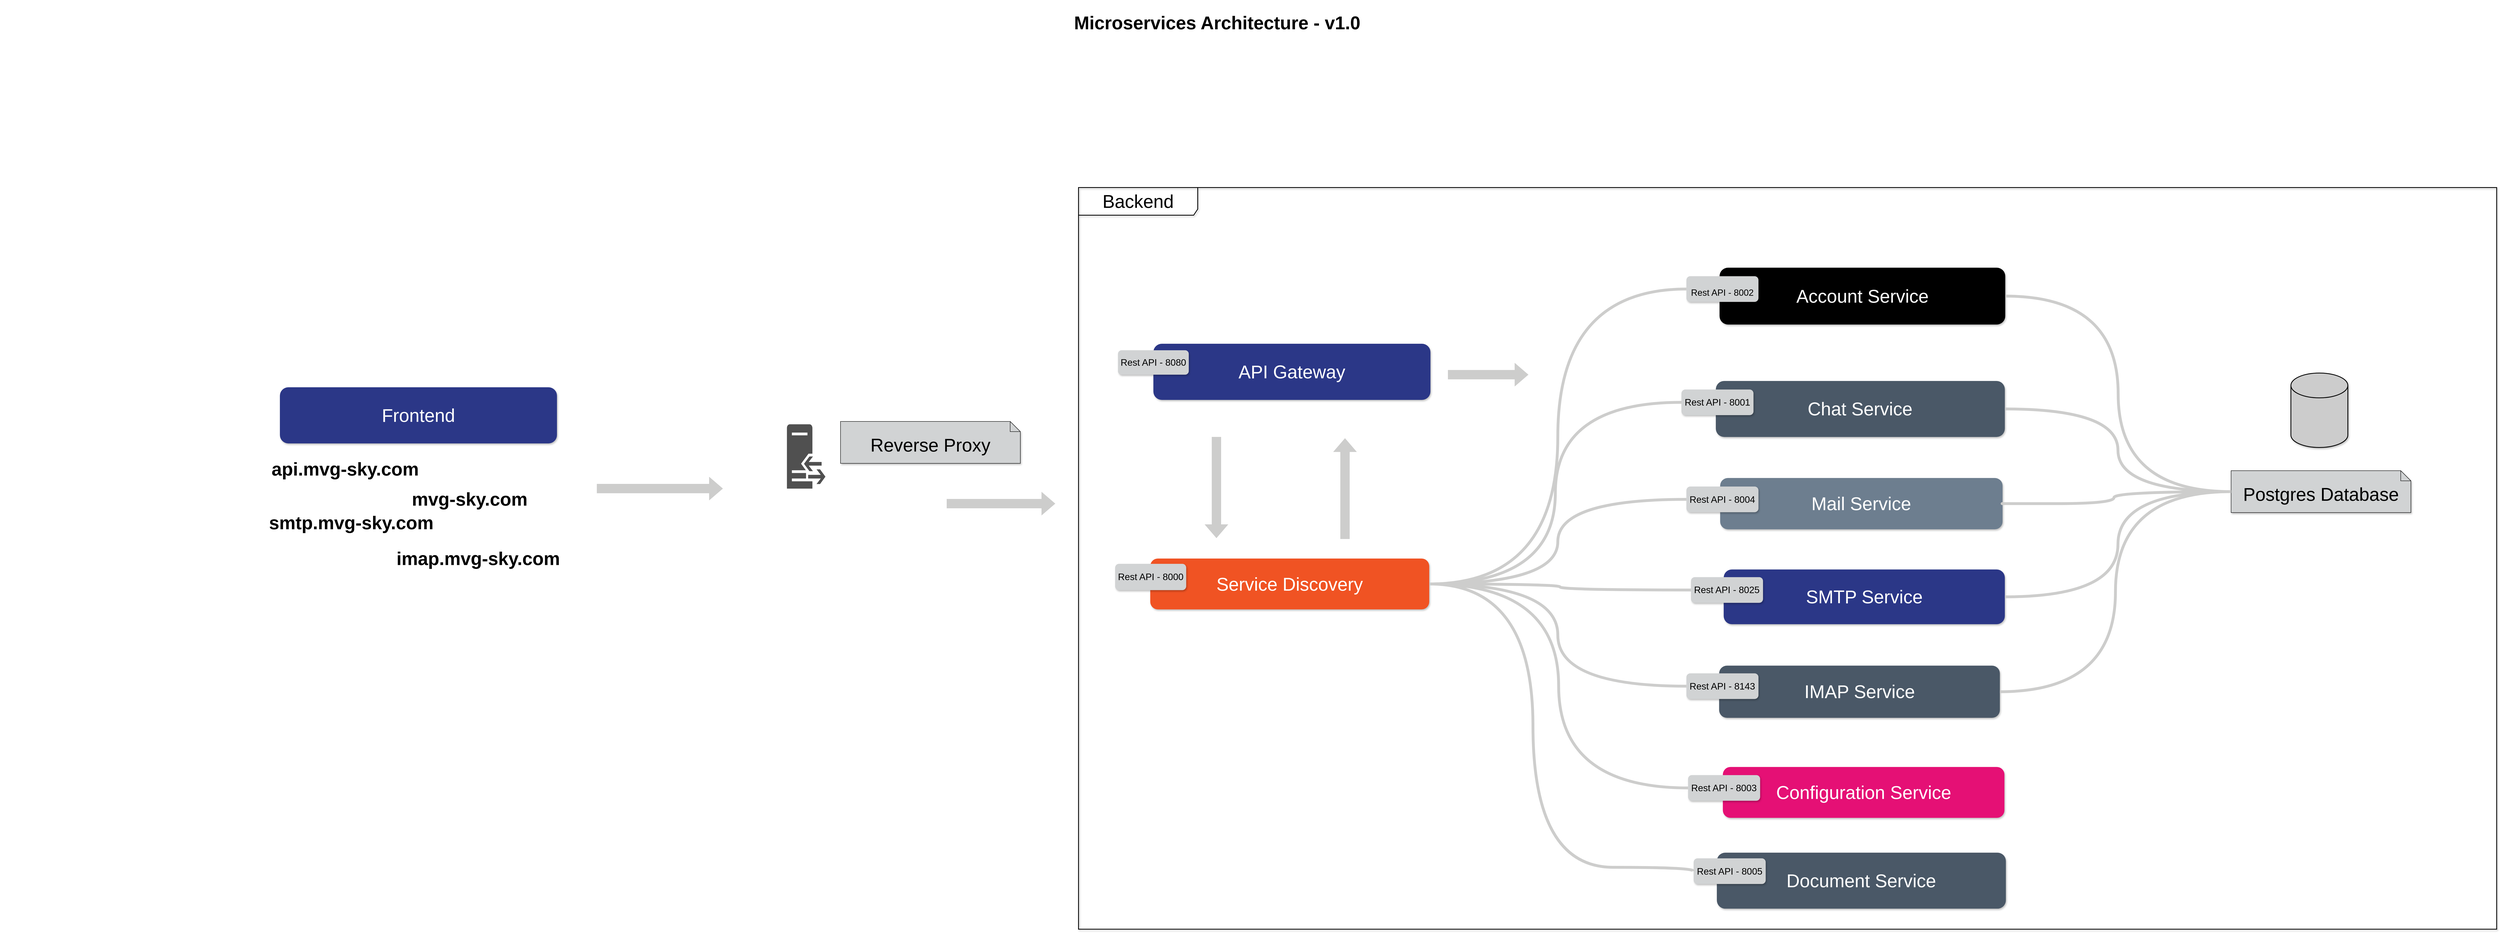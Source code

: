 <mxfile version="16.0.0" type="device"><diagram id="xArcYS4Lj_MsuabOqTbh" name="Page-1"><mxGraphModel dx="8310" dy="4390" grid="0" gridSize="10" guides="1" tooltips="1" connect="1" arrows="1" fold="1" page="1" pageScale="1" pageWidth="192000" pageHeight="108000" math="0" shadow="0"><root><mxCell id="0"/><mxCell id="1" parent="0"/><mxCell id="XoczaGIkv7f6MNonP7Z_-21" value="" style="group;fontSize=45;" parent="1" vertex="1" connectable="0"><mxGeometry x="175" y="536.5" width="335" height="279.5" as="geometry"/></mxCell><mxCell id="XoczaGIkv7f6MNonP7Z_-9" value="" style="group;strokeColor=none;strokeWidth=1;container=0;fontSize=45;" parent="XoczaGIkv7f6MNonP7Z_-21" vertex="1" connectable="0"><mxGeometry width="335" height="222" as="geometry"/></mxCell><mxCell id="SgbC2S7V0eXX1e_GKdtZ-4" value="&lt;h1 style=&quot;font-size: 45px;&quot;&gt;&lt;font style=&quot;font-size: 45px;&quot;&gt;Microservices Architecture - v1.0&lt;/font&gt;&lt;/h1&gt;" style="text;html=1;strokeColor=none;fillColor=none;spacing=5;spacingTop=-20;whiteSpace=wrap;overflow=hidden;rounded=0;strokeWidth=4;fontSize=45;align=center;" parent="1" vertex="1"><mxGeometry x="2617" y="318" width="1100" height="170" as="geometry"/></mxCell><mxCell id="SgbC2S7V0eXX1e_GKdtZ-15" value="" style="group" parent="1" vertex="1" connectable="0"><mxGeometry x="2923" y="1153" width="768" height="138" as="geometry"/></mxCell><mxCell id="SgbC2S7V0eXX1e_GKdtZ-9" value="&lt;font style=&quot;font-size: 45px;&quot;&gt;API Gateway&lt;/font&gt;" style="rounded=1;whiteSpace=wrap;html=1;fillColor=#2B3787;fontColor=#FFFFFF;shadow=1;strokeColor=none;fontSize=45;" parent="SgbC2S7V0eXX1e_GKdtZ-15" vertex="1"><mxGeometry x="87" width="681" height="138" as="geometry"/></mxCell><mxCell id="SgbC2S7V0eXX1e_GKdtZ-14" value="&lt;font style=&quot;font-size: 23px&quot;&gt;Rest API - 8080&lt;/font&gt;" style="rounded=1;whiteSpace=wrap;html=1;fontSize=20;fontColor=#000000;strokeWidth=4;fillColor=#D1D3D4;align=center;verticalAlign=middle;strokeColor=none;shadow=1;sketch=0;glass=0;" parent="SgbC2S7V0eXX1e_GKdtZ-15" vertex="1"><mxGeometry y="16" width="174" height="60" as="geometry"/></mxCell><mxCell id="SgbC2S7V0eXX1e_GKdtZ-17" value="" style="group" parent="1" vertex="1" connectable="0"><mxGeometry x="2916" y="1681" width="775" height="136" as="geometry"/></mxCell><mxCell id="SgbC2S7V0eXX1e_GKdtZ-2" value="&lt;font style=&quot;font-size: 45px;&quot;&gt;Service Discovery&lt;/font&gt;" style="rounded=1;whiteSpace=wrap;html=1;fillColor=#F05323;fontColor=#FFFFFF;shadow=1;strokeColor=none;fontSize=45;" parent="SgbC2S7V0eXX1e_GKdtZ-17" vertex="1"><mxGeometry x="86.34" width="685.66" height="125" as="geometry"/></mxCell><mxCell id="SgbC2S7V0eXX1e_GKdtZ-16" value="&lt;font style=&quot;font-size: 23px&quot;&gt;Rest API - 8000&lt;/font&gt;" style="rounded=1;whiteSpace=wrap;html=1;fontSize=20;fontColor=#000000;strokeWidth=4;fillColor=#D1D3D4;align=center;verticalAlign=middle;strokeColor=none;shadow=1;sketch=0;glass=0;" parent="SgbC2S7V0eXX1e_GKdtZ-17" vertex="1"><mxGeometry y="12.947" width="174.685" height="64.737" as="geometry"/></mxCell><mxCell id="SgbC2S7V0eXX1e_GKdtZ-34" value="" style="group;fontSize=45;" parent="1" vertex="1" connectable="0"><mxGeometry x="5659" y="1225" width="652.82" height="1367.157" as="geometry"/></mxCell><mxCell id="SgbC2S7V0eXX1e_GKdtZ-32" value="" style="strokeWidth=2;html=1;shape=mxgraph.flowchart.database;whiteSpace=wrap;rounded=1;shadow=1;glass=0;sketch=0;fontSize=45;fontColor=#000000;fillColor=#CCCCCC;align=center;verticalAlign=middle;" parent="SgbC2S7V0eXX1e_GKdtZ-34" vertex="1"><mxGeometry x="147" width="140" height="183" as="geometry"/></mxCell><mxCell id="SgbC2S7V0eXX1e_GKdtZ-33" value="Postgres Database" style="shape=note2;boundedLbl=1;whiteSpace=wrap;html=1;size=25;verticalAlign=top;align=center;rounded=1;shadow=1;glass=0;sketch=0;fontSize=45;fontColor=#000000;strokeWidth=1;fillColor=#D1D3D4;" parent="SgbC2S7V0eXX1e_GKdtZ-34" vertex="1"><mxGeometry y="240" width="442" height="103" as="geometry"/></mxCell><mxCell id="SgbC2S7V0eXX1e_GKdtZ-78" value="Backend" style="shape=umlFrame;whiteSpace=wrap;html=1;rounded=1;shadow=1;glass=0;sketch=0;fontSize=45;fontColor=#000000;strokeWidth=2;fillColor=none;align=center;verticalAlign=middle;width=293;height=68;" parent="SgbC2S7V0eXX1e_GKdtZ-34" vertex="1"><mxGeometry x="-2832.999" y="-456.004" width="3485.819" height="1823.161" as="geometry"/></mxCell><mxCell id="SgbC2S7V0eXX1e_GKdtZ-41" value="" style="group;fontSize=45;" parent="1" vertex="1" connectable="0"><mxGeometry x="1966" y="1344" width="717" height="350" as="geometry"/></mxCell><mxCell id="SgbC2S7V0eXX1e_GKdtZ-38" value="Reverse Proxy" style="shape=note2;boundedLbl=1;whiteSpace=wrap;html=1;size=25;verticalAlign=top;align=center;rounded=1;shadow=1;glass=0;sketch=0;fontSize=45;fontColor=#000000;strokeWidth=1;fillColor=#D1D3D4;fontStyle=0" parent="SgbC2S7V0eXX1e_GKdtZ-41" vertex="1"><mxGeometry x="275" width="442" height="103" as="geometry"/></mxCell><mxCell id="SgbC2S7V0eXX1e_GKdtZ-37" value="" style="group;fontSize=45;" parent="SgbC2S7V0eXX1e_GKdtZ-41" vertex="1" connectable="0"><mxGeometry y="7" width="351" height="343" as="geometry"/></mxCell><mxCell id="SgbC2S7V0eXX1e_GKdtZ-35" value="" style="sketch=0;pointerEvents=1;shadow=0;dashed=0;html=1;strokeColor=none;fillColor=#505050;labelPosition=center;verticalLabelPosition=bottom;verticalAlign=top;outlineConnect=0;align=center;shape=mxgraph.office.servers.reverse_proxy;rounded=1;glass=0;fontSize=45;fontColor=#000000;" parent="SgbC2S7V0eXX1e_GKdtZ-37" vertex="1"><mxGeometry x="143.258" width="94.668" height="158.136" as="geometry"/></mxCell><mxCell id="SgbC2S7V0eXX1e_GKdtZ-36" value="" style="shape=image;verticalLabelPosition=bottom;labelBackgroundColor=#ffffff;verticalAlign=top;aspect=fixed;imageAspect=0;image=https://huongdan.azdigi.com/wp-content/uploads/2021/04/nang-cap-phien-ban-nginx-tren-directadmin.png;fontSize=45;" parent="SgbC2S7V0eXX1e_GKdtZ-37" vertex="1"><mxGeometry y="185.977" width="330.462" height="111.214" as="geometry"/></mxCell><mxCell id="SgbC2S7V0eXX1e_GKdtZ-42" value="" style="group" parent="1" vertex="1" connectable="0"><mxGeometry x="4308" y="966" width="2006" height="1565.652" as="geometry"/></mxCell><mxCell id="SgbC2S7V0eXX1e_GKdtZ-20" value="" style="group" parent="SgbC2S7V0eXX1e_GKdtZ-42" vertex="1" connectable="0"><mxGeometry x="23.408" y="741.874" width="771.46" height="134.504" as="geometry"/></mxCell><mxCell id="SgbC2S7V0eXX1e_GKdtZ-18" value="&lt;font style=&quot;font-size: 45px;&quot;&gt;SMTP Service&lt;/font&gt;" style="rounded=1;whiteSpace=wrap;html=1;fillColor=#2B3787;fontColor=#FFFFFF;shadow=1;strokeColor=none;fontSize=45;" parent="SgbC2S7V0eXX1e_GKdtZ-20" vertex="1"><mxGeometry x="80.403" width="691.057" height="134.504" as="geometry"/></mxCell><mxCell id="SgbC2S7V0eXX1e_GKdtZ-19" value="&lt;font style=&quot;font-size: 23px&quot;&gt;Rest API - 8025&lt;/font&gt;" style="rounded=1;whiteSpace=wrap;html=1;fontSize=20;fontColor=#000000;strokeWidth=4;fillColor=#D1D3D4;align=center;verticalAlign=middle;strokeColor=none;shadow=1;sketch=0;glass=0;" parent="SgbC2S7V0eXX1e_GKdtZ-20" vertex="1"><mxGeometry y="18.915" width="177.09" height="63.049" as="geometry"/></mxCell><mxCell id="SgbC2S7V0eXX1e_GKdtZ-23" value="" style="group" parent="SgbC2S7V0eXX1e_GKdtZ-42" vertex="1" connectable="0"><mxGeometry x="12.213" y="978.307" width="770.442" height="128.199" as="geometry"/></mxCell><mxCell id="SgbC2S7V0eXX1e_GKdtZ-21" value="&lt;font style=&quot;font-size: 45px;&quot;&gt;IMAP Service&lt;/font&gt;" style="rounded=1;whiteSpace=wrap;html=1;fillColor=#4A5867;fontColor=#FFFFFF;shadow=1;strokeColor=none;fontSize=45;" parent="SgbC2S7V0eXX1e_GKdtZ-23" vertex="1"><mxGeometry x="80.403" width="690.04" height="128.199" as="geometry"/></mxCell><mxCell id="SgbC2S7V0eXX1e_GKdtZ-22" value="&lt;font style=&quot;font-size: 23px&quot;&gt;Rest API - 8143&lt;/font&gt;" style="rounded=1;whiteSpace=wrap;html=1;fontSize=20;fontColor=#000000;strokeWidth=4;fillColor=#D1D3D4;align=center;verticalAlign=middle;strokeColor=none;shadow=1;sketch=0;glass=0;" parent="SgbC2S7V0eXX1e_GKdtZ-23" vertex="1"><mxGeometry y="18.915" width="177.09" height="63.049" as="geometry"/></mxCell><mxCell id="SgbC2S7V0eXX1e_GKdtZ-25" value="" style="group" parent="SgbC2S7V0eXX1e_GKdtZ-42" vertex="1" connectable="0"><mxGeometry x="12.213" y="517" width="777.058" height="126.098" as="geometry"/></mxCell><mxCell id="SgbC2S7V0eXX1e_GKdtZ-8" value="&lt;font style=&quot;font-size: 45px;&quot;&gt;Mail Service&lt;/font&gt;" style="rounded=1;whiteSpace=wrap;html=1;fillColor=#6D7E8F;fontColor=#FFFFFF;shadow=1;strokeColor=none;strokeWidth=1;fontSize=45;" parent="SgbC2S7V0eXX1e_GKdtZ-25" vertex="1"><mxGeometry x="82.947" width="694.111" height="126.098" as="geometry"/></mxCell><mxCell id="SgbC2S7V0eXX1e_GKdtZ-24" value="&lt;font style=&quot;font-size: 23px&quot;&gt;Rest API - 8004&lt;br&gt;&lt;/font&gt;" style="rounded=1;whiteSpace=wrap;html=1;fontSize=20;fontColor=#000000;strokeWidth=4;fillColor=#D1D3D4;align=center;verticalAlign=middle;strokeColor=none;shadow=1;sketch=0;glass=0;" parent="SgbC2S7V0eXX1e_GKdtZ-25" vertex="1"><mxGeometry y="21.016" width="177.09" height="63.049" as="geometry"/></mxCell><mxCell id="SgbC2S7V0eXX1e_GKdtZ-27" value="" style="group" parent="SgbC2S7V0eXX1e_GKdtZ-42" vertex="1" connectable="0"><mxGeometry y="278.465" width="2001.929" height="1255.722" as="geometry"/></mxCell><mxCell id="SgbC2S7V0eXX1e_GKdtZ-7" value="&lt;font style=&quot;font-size: 45px;&quot;&gt;Chat Service&lt;/font&gt;" style="rounded=1;whiteSpace=wrap;html=1;fillColor=#4A5867;fontColor=#FFFFFF;shadow=1;strokeColor=none;fontSize=45;" parent="SgbC2S7V0eXX1e_GKdtZ-27" vertex="1"><mxGeometry x="84.474" width="710.395" height="137.657" as="geometry"/></mxCell><mxCell id="SgbC2S7V0eXX1e_GKdtZ-26" value="&lt;font style=&quot;font-size: 23px&quot;&gt;Rest API - 8001&lt;br&gt;&lt;/font&gt;" style="rounded=1;whiteSpace=wrap;html=1;fontSize=20;fontColor=#000000;strokeWidth=4;fillColor=#D1D3D4;align=center;verticalAlign=middle;strokeColor=none;shadow=1;sketch=0;glass=0;" parent="SgbC2S7V0eXX1e_GKdtZ-27" vertex="1"><mxGeometry y="21.016" width="177.09" height="63.049" as="geometry"/></mxCell><mxCell id="SgbC2S7V0eXX1e_GKdtZ-31" value="" style="group" parent="SgbC2S7V0eXX1e_GKdtZ-27" vertex="1" connectable="0"><mxGeometry x="16.284" y="948.884" width="788.762" height="138.707" as="geometry"/></mxCell><mxCell id="SgbC2S7V0eXX1e_GKdtZ-10" value="&lt;font style=&quot;font-size: 45px;&quot;&gt;Configuration Service&lt;/font&gt;" style="rounded=1;whiteSpace=wrap;html=1;fillColor=#E51075;fontColor=#FFFFFF;shadow=1;strokeColor=none;fontSize=45;" parent="SgbC2S7V0eXX1e_GKdtZ-31" vertex="1"><mxGeometry x="85.492" width="692.075" height="125.047" as="geometry"/></mxCell><mxCell id="SgbC2S7V0eXX1e_GKdtZ-30" value="&lt;font style=&quot;font-size: 23px&quot;&gt;Rest API - 8003&lt;/font&gt;" style="rounded=1;whiteSpace=wrap;html=1;fontSize=20;fontColor=#000000;strokeWidth=4;fillColor=#D1D3D4;align=center;verticalAlign=middle;strokeColor=none;shadow=1;sketch=0;glass=0;" parent="SgbC2S7V0eXX1e_GKdtZ-31" vertex="1"><mxGeometry y="19.965" width="177.09" height="63.049" as="geometry"/></mxCell><mxCell id="SgbC2S7V0eXX1e_GKdtZ-29" value="" style="group" parent="SgbC2S7V0eXX1e_GKdtZ-42" vertex="1" connectable="0"><mxGeometry x="12.213" width="1943.917" height="1565.652" as="geometry"/></mxCell><mxCell id="SgbC2S7V0eXX1e_GKdtZ-6" value="&lt;font style=&quot;font-size: 45px;&quot;&gt;Account Service&lt;/font&gt;" style="rounded=1;whiteSpace=wrap;html=1;fillColor=#000000;fontColor=#FFFFFF;shadow=1;strokeColor=none;fontSize=45;" parent="SgbC2S7V0eXX1e_GKdtZ-29" vertex="1"><mxGeometry x="81.421" width="702.253" height="139.758" as="geometry"/></mxCell><mxCell id="SgbC2S7V0eXX1e_GKdtZ-28" value="&lt;font style=&quot;font-size: 22px&quot;&gt;Rest API - 8002&lt;/font&gt;" style="rounded=1;whiteSpace=wrap;html=1;fontSize=45;fontColor=#000000;strokeWidth=4;fillColor=#D1D3D4;align=center;verticalAlign=middle;strokeColor=none;shadow=1;sketch=0;glass=0;" parent="SgbC2S7V0eXX1e_GKdtZ-29" vertex="1"><mxGeometry y="21.016" width="177.09" height="63.049" as="geometry"/></mxCell><mxCell id="x94pdonpyVHpBnkgo7m7-4" value="" style="group" vertex="1" connectable="0" parent="SgbC2S7V0eXX1e_GKdtZ-29"><mxGeometry x="17.787" y="1437.995" width="767.399" height="137.657" as="geometry"/></mxCell><mxCell id="x94pdonpyVHpBnkgo7m7-1" value="&lt;font style=&quot;font-size: 45px&quot;&gt;Document Service&lt;/font&gt;" style="rounded=1;whiteSpace=wrap;html=1;fillColor=#4A5867;fontColor=#FFFFFF;shadow=1;strokeColor=none;fontSize=45;" vertex="1" parent="x94pdonpyVHpBnkgo7m7-4"><mxGeometry x="57.004" width="710.395" height="137.657" as="geometry"/></mxCell><mxCell id="x94pdonpyVHpBnkgo7m7-2" value="&lt;font style=&quot;font-size: 23px&quot;&gt;Rest API - 8005&lt;br&gt;&lt;/font&gt;" style="rounded=1;whiteSpace=wrap;html=1;fontSize=20;fontColor=#000000;strokeWidth=4;fillColor=#D1D3D4;align=center;verticalAlign=middle;strokeColor=none;shadow=1;sketch=0;glass=0;" vertex="1" parent="x94pdonpyVHpBnkgo7m7-4"><mxGeometry y="14.006" width="177.09" height="63.049" as="geometry"/></mxCell><mxCell id="SgbC2S7V0eXX1e_GKdtZ-43" value="" style="endArrow=none;html=1;rounded=0;fontSize=45;fontColor=#000000;edgeStyle=orthogonalEdgeStyle;curved=1;strokeWidth=7;strokeColor=#CDCDCC;exitX=1;exitY=0.5;exitDx=0;exitDy=0;entryX=0;entryY=0.5;entryDx=0;entryDy=0;entryPerimeter=0;" parent="1" source="SgbC2S7V0eXX1e_GKdtZ-6" target="SgbC2S7V0eXX1e_GKdtZ-33" edge="1"><mxGeometry width="50" height="50" relative="1" as="geometry"><mxPoint x="5261" y="1026" as="sourcePoint"/><mxPoint x="5452" y="1601" as="targetPoint"/></mxGeometry></mxCell><mxCell id="SgbC2S7V0eXX1e_GKdtZ-44" value="" style="endArrow=none;html=1;rounded=0;fontSize=45;fontColor=#000000;edgeStyle=orthogonalEdgeStyle;curved=1;strokeWidth=7;strokeColor=#CDCDCC;exitX=1;exitY=0.5;exitDx=0;exitDy=0;entryX=0;entryY=0.5;entryDx=0;entryDy=0;entryPerimeter=0;" parent="1" source="SgbC2S7V0eXX1e_GKdtZ-7" target="SgbC2S7V0eXX1e_GKdtZ-33" edge="1"><mxGeometry width="50" height="50" relative="1" as="geometry"><mxPoint x="5051" y="1533.07" as="sourcePoint"/><mxPoint x="5843" y="2011.07" as="targetPoint"/></mxGeometry></mxCell><mxCell id="SgbC2S7V0eXX1e_GKdtZ-45" value="" style="endArrow=none;html=1;rounded=0;fontSize=45;fontColor=#000000;edgeStyle=orthogonalEdgeStyle;strokeWidth=7;strokeColor=#CDCDCC;exitX=1;exitY=0.5;exitDx=0;exitDy=0;entryX=0;entryY=0.5;entryDx=0;entryDy=0;entryPerimeter=0;curved=1;" parent="1" source="SgbC2S7V0eXX1e_GKdtZ-8" target="SgbC2S7V0eXX1e_GKdtZ-33" edge="1"><mxGeometry width="50" height="50" relative="1" as="geometry"><mxPoint x="5148.0" y="1606.07" as="sourcePoint"/><mxPoint x="5941" y="1820.07" as="targetPoint"/><Array as="points"><mxPoint x="5084" y="1546"/><mxPoint x="5371" y="1546"/><mxPoint x="5371" y="1516"/></Array></mxGeometry></mxCell><mxCell id="SgbC2S7V0eXX1e_GKdtZ-46" value="" style="endArrow=none;html=1;rounded=0;fontSize=45;fontColor=#000000;strokeWidth=7;strokeColor=#CDCDCC;exitX=1;exitY=0.5;exitDx=0;exitDy=0;entryX=0;entryY=0.5;entryDx=0;entryDy=0;entryPerimeter=0;edgeStyle=orthogonalEdgeStyle;curved=1;" parent="1" source="SgbC2S7V0eXX1e_GKdtZ-18" target="SgbC2S7V0eXX1e_GKdtZ-33" edge="1"><mxGeometry width="50" height="50" relative="1" as="geometry"><mxPoint x="5145" y="1650.57" as="sourcePoint"/><mxPoint x="5943.5" y="1643.07" as="targetPoint"/></mxGeometry></mxCell><mxCell id="SgbC2S7V0eXX1e_GKdtZ-47" value="" style="endArrow=none;html=1;rounded=0;fontSize=45;fontColor=#000000;strokeWidth=7;strokeColor=#CDCDCC;exitX=1;exitY=0.5;exitDx=0;exitDy=0;entryX=0;entryY=0.5;entryDx=0;entryDy=0;entryPerimeter=0;edgeStyle=orthogonalEdgeStyle;curved=1;" parent="1" source="SgbC2S7V0eXX1e_GKdtZ-21" target="SgbC2S7V0eXX1e_GKdtZ-33" edge="1"><mxGeometry width="50" height="50" relative="1" as="geometry"><mxPoint x="5264" y="1823.57" as="sourcePoint"/><mxPoint x="6062.5" y="1816.07" as="targetPoint"/></mxGeometry></mxCell><mxCell id="SgbC2S7V0eXX1e_GKdtZ-48" value="" style="endArrow=none;html=1;rounded=0;fontSize=45;fontColor=#000000;strokeWidth=7;strokeColor=#CDCDCC;exitX=1;exitY=0.5;exitDx=0;exitDy=0;entryX=0;entryY=0.5;entryDx=0;entryDy=0;edgeStyle=orthogonalEdgeStyle;curved=1;" parent="1" source="SgbC2S7V0eXX1e_GKdtZ-2" target="SgbC2S7V0eXX1e_GKdtZ-28" edge="1"><mxGeometry width="50" height="50" relative="1" as="geometry"><mxPoint x="4576" y="522.1" as="sourcePoint"/><mxPoint x="4308" y="1748" as="targetPoint"/></mxGeometry></mxCell><mxCell id="SgbC2S7V0eXX1e_GKdtZ-49" value="" style="endArrow=none;html=1;rounded=0;fontSize=45;fontColor=#000000;edgeStyle=orthogonalEdgeStyle;curved=1;strokeWidth=7;strokeColor=#CDCDCC;exitX=1;exitY=0.5;exitDx=0;exitDy=0;entryX=0;entryY=0.5;entryDx=0;entryDy=0;" parent="1" source="SgbC2S7V0eXX1e_GKdtZ-2" target="SgbC2S7V0eXX1e_GKdtZ-26" edge="1"><mxGeometry width="50" height="50" relative="1" as="geometry"><mxPoint x="3820" y="1816.5" as="sourcePoint"/><mxPoint x="4355" y="1084" as="targetPoint"/></mxGeometry></mxCell><mxCell id="SgbC2S7V0eXX1e_GKdtZ-50" value="" style="endArrow=none;html=1;rounded=0;fontSize=45;fontColor=#000000;edgeStyle=orthogonalEdgeStyle;curved=1;strokeWidth=7;strokeColor=#CDCDCC;exitX=1;exitY=0.5;exitDx=0;exitDy=0;entryX=0;entryY=0.5;entryDx=0;entryDy=0;" parent="1" source="SgbC2S7V0eXX1e_GKdtZ-2" target="SgbC2S7V0eXX1e_GKdtZ-24" edge="1"><mxGeometry width="50" height="50" relative="1" as="geometry"><mxPoint x="3894" y="1778.5" as="sourcePoint"/><mxPoint x="4417.0" y="1311" as="targetPoint"/></mxGeometry></mxCell><mxCell id="SgbC2S7V0eXX1e_GKdtZ-51" value="" style="endArrow=none;html=1;rounded=0;fontSize=45;fontColor=#000000;edgeStyle=orthogonalEdgeStyle;curved=1;strokeWidth=7;strokeColor=#CDCDCC;entryX=0;entryY=0.5;entryDx=0;entryDy=0;exitX=1;exitY=0.5;exitDx=0;exitDy=0;" parent="1" source="SgbC2S7V0eXX1e_GKdtZ-2" target="SgbC2S7V0eXX1e_GKdtZ-19" edge="1"><mxGeometry width="50" height="50" relative="1" as="geometry"><mxPoint x="3957" y="1898" as="sourcePoint"/><mxPoint x="4330" y="1518" as="targetPoint"/></mxGeometry></mxCell><mxCell id="SgbC2S7V0eXX1e_GKdtZ-52" value="" style="endArrow=none;html=1;rounded=0;fontSize=45;fontColor=#000000;edgeStyle=orthogonalEdgeStyle;curved=1;strokeWidth=7;strokeColor=#CDCDCC;entryX=0;entryY=0.5;entryDx=0;entryDy=0;exitX=1;exitY=0.5;exitDx=0;exitDy=0;" parent="1" source="SgbC2S7V0eXX1e_GKdtZ-2" target="SgbC2S7V0eXX1e_GKdtZ-22" edge="1"><mxGeometry width="50" height="50" relative="1" as="geometry"><mxPoint x="3805" y="1971.5" as="sourcePoint"/><mxPoint x="4351" y="1943" as="targetPoint"/></mxGeometry></mxCell><mxCell id="SgbC2S7V0eXX1e_GKdtZ-64" value="" style="group;fontSize=45;" parent="1" vertex="1" connectable="0"><mxGeometry x="664" y="1409" width="1040" height="412" as="geometry"/></mxCell><mxCell id="SgbC2S7V0eXX1e_GKdtZ-58" value="&lt;h1 style=&quot;font-size: 45px;&quot;&gt;&lt;font style=&quot;font-size: 45px;&quot;&gt;mvg-sky.com&lt;/font&gt;&lt;/h1&gt;" style="text;html=1;strokeColor=none;fillColor=none;spacing=5;spacingTop=-20;whiteSpace=wrap;overflow=hidden;rounded=0;shadow=1;glass=0;sketch=0;fontSize=45;fontColor=#000000;align=center;verticalAlign=middle;" parent="SgbC2S7V0eXX1e_GKdtZ-64" vertex="1"><mxGeometry x="312.092" y="74.199" width="706.796" height="123.014" as="geometry"/></mxCell><mxCell id="SgbC2S7V0eXX1e_GKdtZ-61" value="&lt;h1 style=&quot;font-size: 45px;&quot;&gt;&lt;font style=&quot;font-size: 45px;&quot;&gt;imap.mvg-sky.com&lt;/font&gt;&lt;/h1&gt;" style="text;html=1;strokeColor=none;fillColor=none;spacing=5;spacingTop=-20;whiteSpace=wrap;overflow=hidden;rounded=0;shadow=1;glass=0;sketch=0;fontSize=45;fontColor=#000000;align=center;verticalAlign=middle;" parent="SgbC2S7V0eXX1e_GKdtZ-64" vertex="1"><mxGeometry x="333.204" y="220.645" width="706.796" height="123.014" as="geometry"/></mxCell><mxCell id="SgbC2S7V0eXX1e_GKdtZ-59" value="&lt;h1 style=&quot;font-size: 45px;&quot;&gt;&lt;font style=&quot;font-size: 45px;&quot;&gt;api.mvg-sky.com&lt;/font&gt;&lt;/h1&gt;" style="text;html=1;strokeColor=none;fillColor=none;spacing=5;spacingTop=-20;whiteSpace=wrap;overflow=hidden;rounded=0;shadow=1;glass=0;sketch=0;fontSize=45;fontColor=#000000;align=center;verticalAlign=middle;" parent="SgbC2S7V0eXX1e_GKdtZ-64" vertex="1"><mxGeometry x="6.425" width="706.796" height="123.014" as="geometry"/></mxCell><mxCell id="SgbC2S7V0eXX1e_GKdtZ-60" value="&lt;h1 style=&quot;font-size: 45px;&quot;&gt;&lt;font style=&quot;font-size: 45px;&quot;&gt;smtp.mvg-sky.com&lt;/font&gt;&lt;/h1&gt;" style="text;html=1;strokeColor=none;fillColor=none;spacing=5;spacingTop=-20;whiteSpace=wrap;overflow=hidden;rounded=0;shadow=1;glass=0;sketch=0;fontSize=45;fontColor=#000000;align=center;verticalAlign=middle;" parent="SgbC2S7V0eXX1e_GKdtZ-64" vertex="1"><mxGeometry x="21.112" y="132.777" width="706.796" height="123.014" as="geometry"/></mxCell><mxCell id="SgbC2S7V0eXX1e_GKdtZ-66" value="" style="shape=flexArrow;endArrow=classic;html=1;rounded=0;fontSize=45;fontColor=#000000;strokeColor=#CDCDCC;strokeWidth=7;curved=1;fillColor=#CDCDCC;" parent="1" edge="1"><mxGeometry width="50" height="50" relative="1" as="geometry"><mxPoint x="2502" y="1546" as="sourcePoint"/><mxPoint x="2767" y="1546" as="targetPoint"/></mxGeometry></mxCell><mxCell id="SgbC2S7V0eXX1e_GKdtZ-67" value="" style="shape=flexArrow;endArrow=classic;html=1;rounded=0;fontSize=45;fontColor=#000000;strokeColor=#CDCDCC;strokeWidth=7;curved=1;fillColor=#CDCDCC;" parent="1" edge="1"><mxGeometry width="50" height="50" relative="1" as="geometry"><mxPoint x="1642" y="1509" as="sourcePoint"/><mxPoint x="1950" y="1509" as="targetPoint"/></mxGeometry></mxCell><mxCell id="SgbC2S7V0eXX1e_GKdtZ-68" value="" style="shape=flexArrow;endArrow=classic;html=1;rounded=0;fontSize=45;fontColor=#000000;strokeColor=#CDCDCC;strokeWidth=7;curved=1;fillColor=#CDCDCC;" parent="1" edge="1"><mxGeometry width="50" height="50" relative="1" as="geometry"><mxPoint x="3165.0" y="1382.0" as="sourcePoint"/><mxPoint x="3165" y="1629" as="targetPoint"/></mxGeometry></mxCell><mxCell id="SgbC2S7V0eXX1e_GKdtZ-69" value="" style="shape=flexArrow;endArrow=classic;html=1;rounded=0;fontSize=45;fontColor=#000000;strokeColor=#CDCDCC;strokeWidth=7;curved=1;fillColor=#CDCDCC;" parent="1" edge="1"><mxGeometry width="50" height="50" relative="1" as="geometry"><mxPoint x="3481" y="1633" as="sourcePoint"/><mxPoint x="3481" y="1387" as="targetPoint"/></mxGeometry></mxCell><mxCell id="SgbC2S7V0eXX1e_GKdtZ-75" value="" style="shape=flexArrow;endArrow=classic;html=1;rounded=0;fontSize=45;fontColor=#000000;strokeColor=#CDCDCC;strokeWidth=7;curved=1;fillColor=#CDCDCC;" parent="1" edge="1"><mxGeometry width="50" height="50" relative="1" as="geometry"><mxPoint x="3734" y="1229" as="sourcePoint"/><mxPoint x="3930" y="1229" as="targetPoint"/></mxGeometry></mxCell><mxCell id="SgbC2S7V0eXX1e_GKdtZ-79" value="" style="shape=image;verticalLabelPosition=bottom;labelBackgroundColor=#ffffff;verticalAlign=top;aspect=fixed;imageAspect=0;image=https://upload.wikimedia.org/wikipedia/commons/thumb/f/ff/DigitalOcean_logo.svg/1200px-DigitalOcean_logo.svg.png;fontSize=45;" parent="1" vertex="1"><mxGeometry x="6039" y="2205" width="195" height="195" as="geometry"/></mxCell><mxCell id="SgbC2S7V0eXX1e_GKdtZ-81" value="" style="endArrow=none;html=1;rounded=0;fontSize=45;fontColor=#000000;edgeStyle=orthogonalEdgeStyle;curved=1;strokeWidth=7;strokeColor=#CDCDCC;entryX=0;entryY=0.5;entryDx=0;entryDy=0;exitX=1;exitY=0.5;exitDx=0;exitDy=0;" parent="1" source="SgbC2S7V0eXX1e_GKdtZ-2" target="SgbC2S7V0eXX1e_GKdtZ-30" edge="1"><mxGeometry width="50" height="50" relative="1" as="geometry"><mxPoint x="3578" y="2094" as="sourcePoint"/><mxPoint x="4210" y="2295.5" as="targetPoint"/></mxGeometry></mxCell><mxCell id="SgbC2S7V0eXX1e_GKdtZ-54" value="&lt;font style=&quot;font-size: 45px&quot;&gt;Frontend&lt;/font&gt;" style="rounded=1;whiteSpace=wrap;html=1;fillColor=#2B3787;fontColor=#FFFFFF;shadow=1;strokeColor=none;fontSize=45;" parent="1" vertex="1"><mxGeometry x="863" y="1260" width="681" height="138" as="geometry"/></mxCell><mxCell id="x94pdonpyVHpBnkgo7m7-3" value="" style="endArrow=none;html=1;rounded=0;fontSize=45;fontColor=#000000;edgeStyle=orthogonalEdgeStyle;curved=1;strokeWidth=7;strokeColor=#CDCDCC;entryX=0;entryY=0.5;entryDx=0;entryDy=0;exitX=1;exitY=0.5;exitDx=0;exitDy=0;" edge="1" parent="1" source="SgbC2S7V0eXX1e_GKdtZ-2" target="x94pdonpyVHpBnkgo7m7-2"><mxGeometry width="50" height="50" relative="1" as="geometry"><mxPoint x="3606" y="2082" as="sourcePoint"/><mxPoint x="4242.284" y="2583.339" as="targetPoint"/><Array as="points"><mxPoint x="3943" y="1744"/><mxPoint x="3943" y="2440"/></Array></mxGeometry></mxCell></root></mxGraphModel></diagram></mxfile>